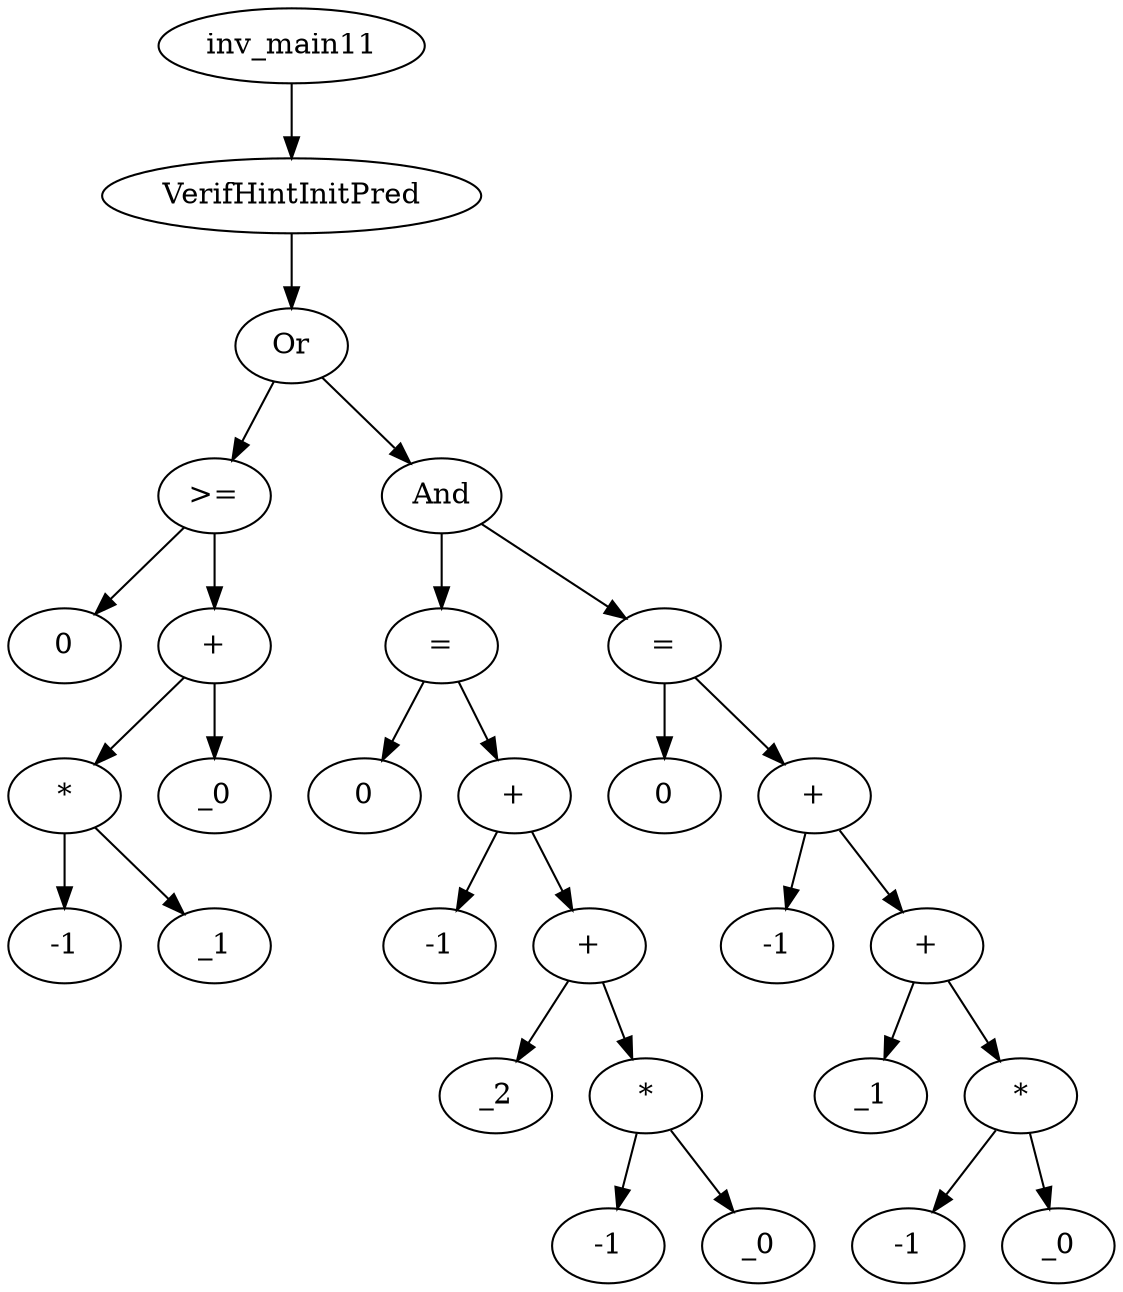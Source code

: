 digraph dag {
0 [label="inv_main11"];
1 [label="VerifHintInitPred"];
2 [label="Or"];
3 [label=">="];
4 [label="0"];
5 [label="+"];
6 [label="*"];
7 [label="-1"];
8 [label="_1"];
9 [label="_0"];
10 [label="And"];
11 [label="="];
12 [label="0"];
13 [label="+"];
14 [label="-1"];
15 [label="+"];
16 [label="_2"];
17 [label="*"];
18 [label="-1"];
19 [label="_0"];
20 [label="="];
21 [label="0"];
22 [label="+"];
23 [label="-1"];
24 [label="+"];
25 [label="_1"];
26 [label="*"];
27 [label="-1"];
28 [label="_0"];
0->1
1->2
2->3
2 -> 10
3->5
3 -> 4
5->6
5 -> 9
6->8
6 -> 7
10->11
10 -> 20
11->13
11 -> 12
13->15
13 -> 14
15->17
15 -> 16
17->19
17 -> 18
20->22
20 -> 21
22->24
22 -> 23
24->26
24 -> 25
26->28
26 -> 27
}
